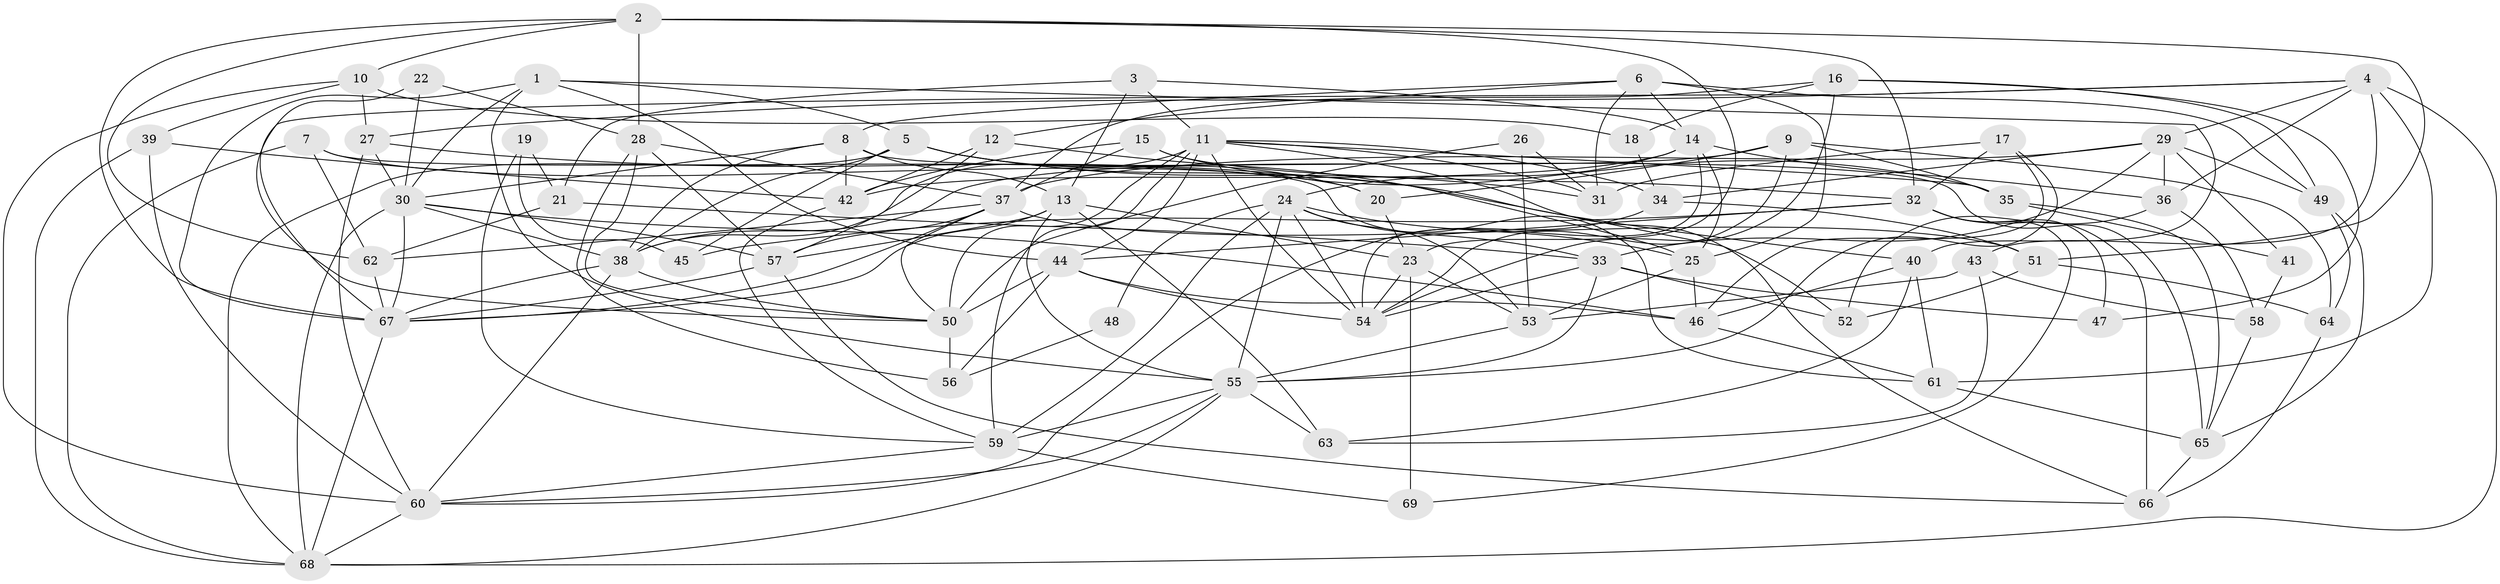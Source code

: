// original degree distribution, {6: 0.10948905109489052, 2: 0.1386861313868613, 3: 0.29927007299270075, 7: 0.0364963503649635, 4: 0.1678832116788321, 5: 0.24817518248175183}
// Generated by graph-tools (version 1.1) at 2025/02/03/09/25 03:02:07]
// undirected, 69 vertices, 193 edges
graph export_dot {
graph [start="1"]
  node [color=gray90,style=filled];
  1;
  2;
  3;
  4;
  5;
  6;
  7;
  8;
  9;
  10;
  11;
  12;
  13;
  14;
  15;
  16;
  17;
  18;
  19;
  20;
  21;
  22;
  23;
  24;
  25;
  26;
  27;
  28;
  29;
  30;
  31;
  32;
  33;
  34;
  35;
  36;
  37;
  38;
  39;
  40;
  41;
  42;
  43;
  44;
  45;
  46;
  47;
  48;
  49;
  50;
  51;
  52;
  53;
  54;
  55;
  56;
  57;
  58;
  59;
  60;
  61;
  62;
  63;
  64;
  65;
  66;
  67;
  68;
  69;
  1 -- 5 [weight=1.0];
  1 -- 30 [weight=1.0];
  1 -- 40 [weight=1.0];
  1 -- 44 [weight=1.0];
  1 -- 55 [weight=1.0];
  1 -- 67 [weight=1.0];
  2 -- 10 [weight=1.0];
  2 -- 23 [weight=1.0];
  2 -- 28 [weight=1.0];
  2 -- 32 [weight=1.0];
  2 -- 51 [weight=1.0];
  2 -- 62 [weight=1.0];
  2 -- 67 [weight=1.0];
  3 -- 11 [weight=1.0];
  3 -- 13 [weight=1.0];
  3 -- 14 [weight=1.0];
  3 -- 21 [weight=1.0];
  4 -- 27 [weight=1.0];
  4 -- 29 [weight=1.0];
  4 -- 36 [weight=1.0];
  4 -- 43 [weight=1.0];
  4 -- 61 [weight=1.0];
  4 -- 67 [weight=1.0];
  4 -- 68 [weight=1.0];
  5 -- 20 [weight=1.0];
  5 -- 31 [weight=1.0];
  5 -- 38 [weight=1.0];
  5 -- 45 [weight=1.0];
  5 -- 52 [weight=1.0];
  5 -- 68 [weight=1.0];
  6 -- 8 [weight=1.0];
  6 -- 12 [weight=1.0];
  6 -- 14 [weight=1.0];
  6 -- 25 [weight=1.0];
  6 -- 31 [weight=1.0];
  6 -- 49 [weight=1.0];
  7 -- 20 [weight=1.0];
  7 -- 61 [weight=1.0];
  7 -- 62 [weight=1.0];
  7 -- 68 [weight=1.0];
  8 -- 13 [weight=1.0];
  8 -- 30 [weight=1.0];
  8 -- 38 [weight=1.0];
  8 -- 42 [weight=1.0];
  8 -- 65 [weight=1.0];
  9 -- 20 [weight=1.0];
  9 -- 35 [weight=1.0];
  9 -- 38 [weight=1.0];
  9 -- 54 [weight=1.0];
  9 -- 64 [weight=1.0];
  10 -- 18 [weight=1.0];
  10 -- 27 [weight=1.0];
  10 -- 39 [weight=1.0];
  10 -- 60 [weight=1.0];
  11 -- 31 [weight=1.0];
  11 -- 34 [weight=1.0];
  11 -- 35 [weight=1.0];
  11 -- 38 [weight=2.0];
  11 -- 44 [weight=1.0];
  11 -- 50 [weight=1.0];
  11 -- 54 [weight=1.0];
  11 -- 59 [weight=1.0];
  11 -- 66 [weight=1.0];
  12 -- 25 [weight=1.0];
  12 -- 42 [weight=1.0];
  12 -- 57 [weight=1.0];
  13 -- 23 [weight=1.0];
  13 -- 55 [weight=1.0];
  13 -- 57 [weight=1.0];
  13 -- 63 [weight=1.0];
  13 -- 67 [weight=1.0];
  14 -- 24 [weight=1.0];
  14 -- 25 [weight=1.0];
  14 -- 36 [weight=1.0];
  14 -- 42 [weight=1.0];
  14 -- 54 [weight=1.0];
  15 -- 32 [weight=1.0];
  15 -- 35 [weight=1.0];
  15 -- 37 [weight=1.0];
  15 -- 42 [weight=1.0];
  16 -- 18 [weight=1.0];
  16 -- 37 [weight=1.0];
  16 -- 47 [weight=1.0];
  16 -- 49 [weight=1.0];
  16 -- 54 [weight=1.0];
  17 -- 31 [weight=1.0];
  17 -- 32 [weight=1.0];
  17 -- 46 [weight=1.0];
  17 -- 55 [weight=1.0];
  18 -- 34 [weight=1.0];
  19 -- 21 [weight=1.0];
  19 -- 45 [weight=1.0];
  19 -- 59 [weight=1.0];
  20 -- 23 [weight=2.0];
  21 -- 33 [weight=1.0];
  21 -- 62 [weight=1.0];
  22 -- 28 [weight=1.0];
  22 -- 30 [weight=1.0];
  22 -- 50 [weight=1.0];
  23 -- 53 [weight=1.0];
  23 -- 54 [weight=1.0];
  23 -- 69 [weight=1.0];
  24 -- 25 [weight=1.0];
  24 -- 33 [weight=1.0];
  24 -- 48 [weight=1.0];
  24 -- 53 [weight=1.0];
  24 -- 54 [weight=1.0];
  24 -- 55 [weight=1.0];
  24 -- 59 [weight=1.0];
  25 -- 46 [weight=1.0];
  25 -- 53 [weight=1.0];
  26 -- 31 [weight=1.0];
  26 -- 50 [weight=1.0];
  26 -- 53 [weight=1.0];
  27 -- 30 [weight=1.0];
  27 -- 40 [weight=1.0];
  27 -- 60 [weight=1.0];
  28 -- 37 [weight=1.0];
  28 -- 50 [weight=1.0];
  28 -- 56 [weight=1.0];
  28 -- 57 [weight=1.0];
  29 -- 33 [weight=1.0];
  29 -- 34 [weight=1.0];
  29 -- 36 [weight=1.0];
  29 -- 37 [weight=1.0];
  29 -- 41 [weight=1.0];
  29 -- 49 [weight=1.0];
  30 -- 38 [weight=1.0];
  30 -- 46 [weight=1.0];
  30 -- 57 [weight=1.0];
  30 -- 67 [weight=1.0];
  30 -- 68 [weight=1.0];
  32 -- 44 [weight=1.0];
  32 -- 45 [weight=1.0];
  32 -- 47 [weight=2.0];
  32 -- 66 [weight=1.0];
  32 -- 69 [weight=1.0];
  33 -- 47 [weight=1.0];
  33 -- 52 [weight=1.0];
  33 -- 54 [weight=1.0];
  33 -- 55 [weight=1.0];
  34 -- 51 [weight=1.0];
  34 -- 60 [weight=1.0];
  35 -- 41 [weight=1.0];
  35 -- 65 [weight=1.0];
  36 -- 52 [weight=1.0];
  36 -- 58 [weight=1.0];
  37 -- 50 [weight=1.0];
  37 -- 51 [weight=1.0];
  37 -- 57 [weight=1.0];
  37 -- 62 [weight=1.0];
  37 -- 67 [weight=1.0];
  38 -- 50 [weight=1.0];
  38 -- 60 [weight=1.0];
  38 -- 67 [weight=1.0];
  39 -- 42 [weight=1.0];
  39 -- 60 [weight=1.0];
  39 -- 68 [weight=1.0];
  40 -- 46 [weight=1.0];
  40 -- 61 [weight=1.0];
  40 -- 63 [weight=1.0];
  41 -- 58 [weight=1.0];
  42 -- 59 [weight=1.0];
  43 -- 53 [weight=1.0];
  43 -- 58 [weight=1.0];
  43 -- 63 [weight=1.0];
  44 -- 46 [weight=1.0];
  44 -- 50 [weight=1.0];
  44 -- 54 [weight=1.0];
  44 -- 56 [weight=2.0];
  46 -- 61 [weight=1.0];
  48 -- 56 [weight=1.0];
  49 -- 64 [weight=1.0];
  49 -- 65 [weight=1.0];
  50 -- 56 [weight=1.0];
  51 -- 52 [weight=1.0];
  51 -- 64 [weight=1.0];
  53 -- 55 [weight=1.0];
  55 -- 59 [weight=1.0];
  55 -- 60 [weight=1.0];
  55 -- 63 [weight=1.0];
  55 -- 68 [weight=1.0];
  57 -- 66 [weight=1.0];
  57 -- 67 [weight=1.0];
  58 -- 65 [weight=1.0];
  59 -- 60 [weight=1.0];
  59 -- 69 [weight=1.0];
  60 -- 68 [weight=1.0];
  61 -- 65 [weight=1.0];
  62 -- 67 [weight=1.0];
  64 -- 66 [weight=1.0];
  65 -- 66 [weight=1.0];
  67 -- 68 [weight=1.0];
}
